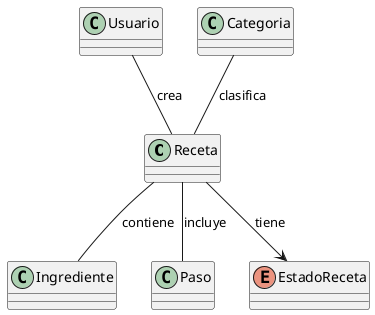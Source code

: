 @startuml
class Receta
class Ingrediente
class Paso
class Usuario
class Categoria
enum EstadoReceta

Receta -- Ingrediente : contiene
Receta -- Paso : incluye
Usuario -- Receta : crea
Categoria -- Receta : clasifica
Receta --> EstadoReceta : tiene

@enduml

